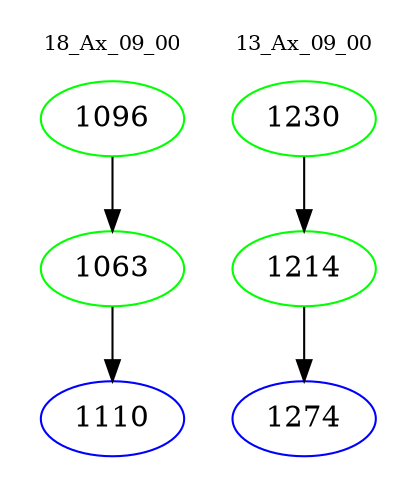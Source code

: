 digraph{
subgraph cluster_0 {
color = white
label = "18_Ax_09_00";
fontsize=10;
T0_1096 [label="1096", color="green"]
T0_1096 -> T0_1063 [color="black"]
T0_1063 [label="1063", color="green"]
T0_1063 -> T0_1110 [color="black"]
T0_1110 [label="1110", color="blue"]
}
subgraph cluster_1 {
color = white
label = "13_Ax_09_00";
fontsize=10;
T1_1230 [label="1230", color="green"]
T1_1230 -> T1_1214 [color="black"]
T1_1214 [label="1214", color="green"]
T1_1214 -> T1_1274 [color="black"]
T1_1274 [label="1274", color="blue"]
}
}
